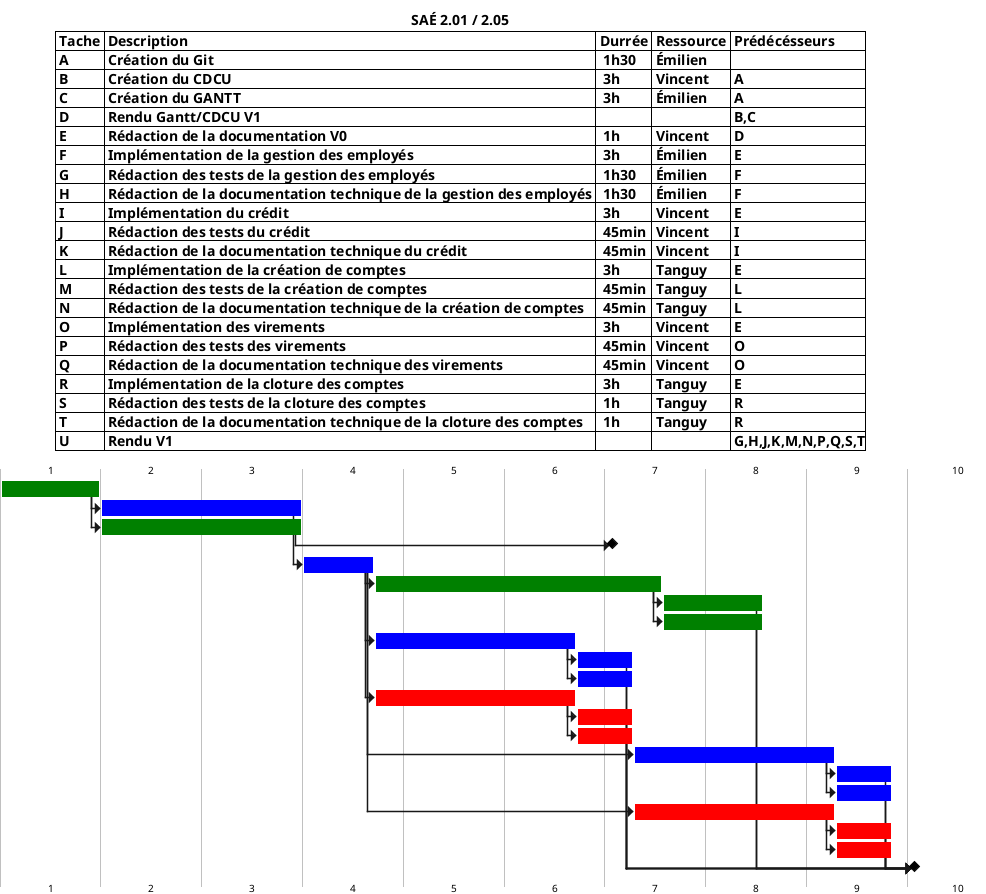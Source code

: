 @startgantt
!define t(x) <b>(x)

projectscale weekly zoom 3.6
title
SAÉ 2.01 / 2.05
|= Tache |= Description |= Durrée |= Ressource |= Prédécésseurs |
| A | Création du Git |  1h30| Émilien | |
| B | Création du CDCU |  3h| Vincent | A |
| C | Création du GANTT |  3h| Émilien | A|
| D | Rendu Gantt/CDCU V1 | |  | B,C|
| E | Rédaction de la documentation V0 |  1h| Vincent | D|
| F | Implémentation de la gestion des employés |  3h| Émilien | E|
| G | Rédaction des tests de la gestion des employés |  1h30| Émilien | F|
| H | Rédaction de la documentation technique de la gestion des employés |  1h30| Émilien | F|
| I | Implémentation du crédit |  3h| Vincent | E|
| J | Rédaction des tests du crédit |  45min| Vincent | I|
| K | Rédaction de la documentation technique du crédit |  45min| Vincent | I|
| L | Implémentation de la création de comptes |  3h| Tanguy | E|
| M | Rédaction des tests de la création de comptes |  45min| Tanguy | L|
| N | Rédaction de la documentation technique de la création de comptes |  45min| Tanguy | L|
| O | Implémentation des virements |  3h| Vincent | E |
| P | Rédaction des tests des virements |  45min| Vincent | O |
| Q | Rédaction de la documentation technique des virements |  45min| Vincent | O|
| R | Implémentation de la cloture des comptes |  3h| Tanguy | E|
| S | Rédaction des tests de la cloture des comptes |  1h| Tanguy | R|
| T | Rédaction de la documentation technique de la cloture des comptes |  1h| Tanguy | R|
| U | Rendu V1 | |  | G,H,J,K,M,N,P,Q,S,T|
end title
''''''''''''''''''''''''''''''''''''''''''''''''''''''''''''''''''''''''''''''''''''''''',
'Taches
[ ] as [CreaGit] lasts 7 day
[CreaGit] is colored in green
[  ] as [CDCU] lasts 14 day
[CDCU] is colored in blue
[   ] as [GANTT] lasts 14 day
[GANTT] is colored in green

[      ] as [RenduGCV1] happens 42 day after [CreaGit]'s start


[    ] as [DocV0] lasts 5 day
[DocV0] is colored in blue


[     ] as [ImpleGest] lasts 20 day
[ImpleGest] is colored in green
[        ] as [TestGest] lasts 7 day
[TestGest] is colored in green
[       ] as [DocGest] lasts 7 day
[DocGest] is colored in green

[         ] as [ImpleCred] lasts 14 day
[ImpleCred] is colored in blue
[           ] as [TestCred] lasts 4 day
[TestCred] is colored in blue
[            ] as [DocCred] lasts 4 day
[DocCred] is colored in blue

[             ] as [ImpleCrea] lasts 14 day
[ImpleCrea] is colored in red
[              ] as [TestCrea] lasts 4 day
[TestCrea] is colored in red
[               ] as [DocCrea] lasts 4 day
[DocCrea] is colored in red

[                ] as [ImpleVir] lasts 14 day
[ImpleVir] is colored in blue
[                 ] as [TestVir] lasts 4 day
[TestVir] is colored in blue
[                  ] as [DocVir] lasts 4 day
[DocVir] is colored in blue

[                   ] as [ImpleClot] lasts 14 day
[ImpleClot] is colored in red
[                    ] as [TestClot] lasts 4 day
[TestClot] is colored in red
[                     ] as [DocClot] lasts 4 day
[DocClot] is colored in red

[                      ] as [Rendu V1] happens 63 day after [CreaGit]'s start

''''''''''''''''''''''''''''''''''''''''''''''''''''''''''''''''''''''''''''''''''''''''''
'Mise en ordre
[CDCU] starts at [CreaGit]'s end
[GANTT] starts at [CreaGit]'s end

[GANTT] -> [RenduGCV1]

[DocV0] starts at [CDCU]'s end

[ImpleGest] starts at [DocV0]'s end
[TestGest] starts at [ImpleGest]'s end
[DocGest] starts at [ImpleGest]'s end

[ImpleCred] starts at [DocV0]'s end
[TestCred] starts at [ImpleCred]'s end
[DocCred] starts at [ImpleCred]'s end

[ImpleCrea] starts at [DocV0]'s end
[TestCrea] starts at [ImpleCrea]'s end
[DocCrea] starts at [ImpleCrea]'s end

[ImpleVir] starts 18 day after [DocV0]'s end
[TestVir] starts at [ImpleVir]'s end
[DocVir] starts at [ImpleVir]'s end

[ImpleClot] starts 18 day after [DocV0]'s end
[TestClot] starts at [ImpleClot]'s end
[DocClot] starts at [ImpleClot]'s end

[DocClot] -> [Rendu V1]
[TestClot] -> [Rendu V1]
[DocVir] -> [Rendu V1]
[TestVir] -> [Rendu V1]
[DocCrea] -> [Rendu V1]
[TestCrea] -> [Rendu V1]
[DocCred] -> [Rendu V1]
[TestCred] -> [Rendu V1]
[DocGest] -> [Rendu V1]
[TestGest] -> [Rendu V1]
@endgantt
